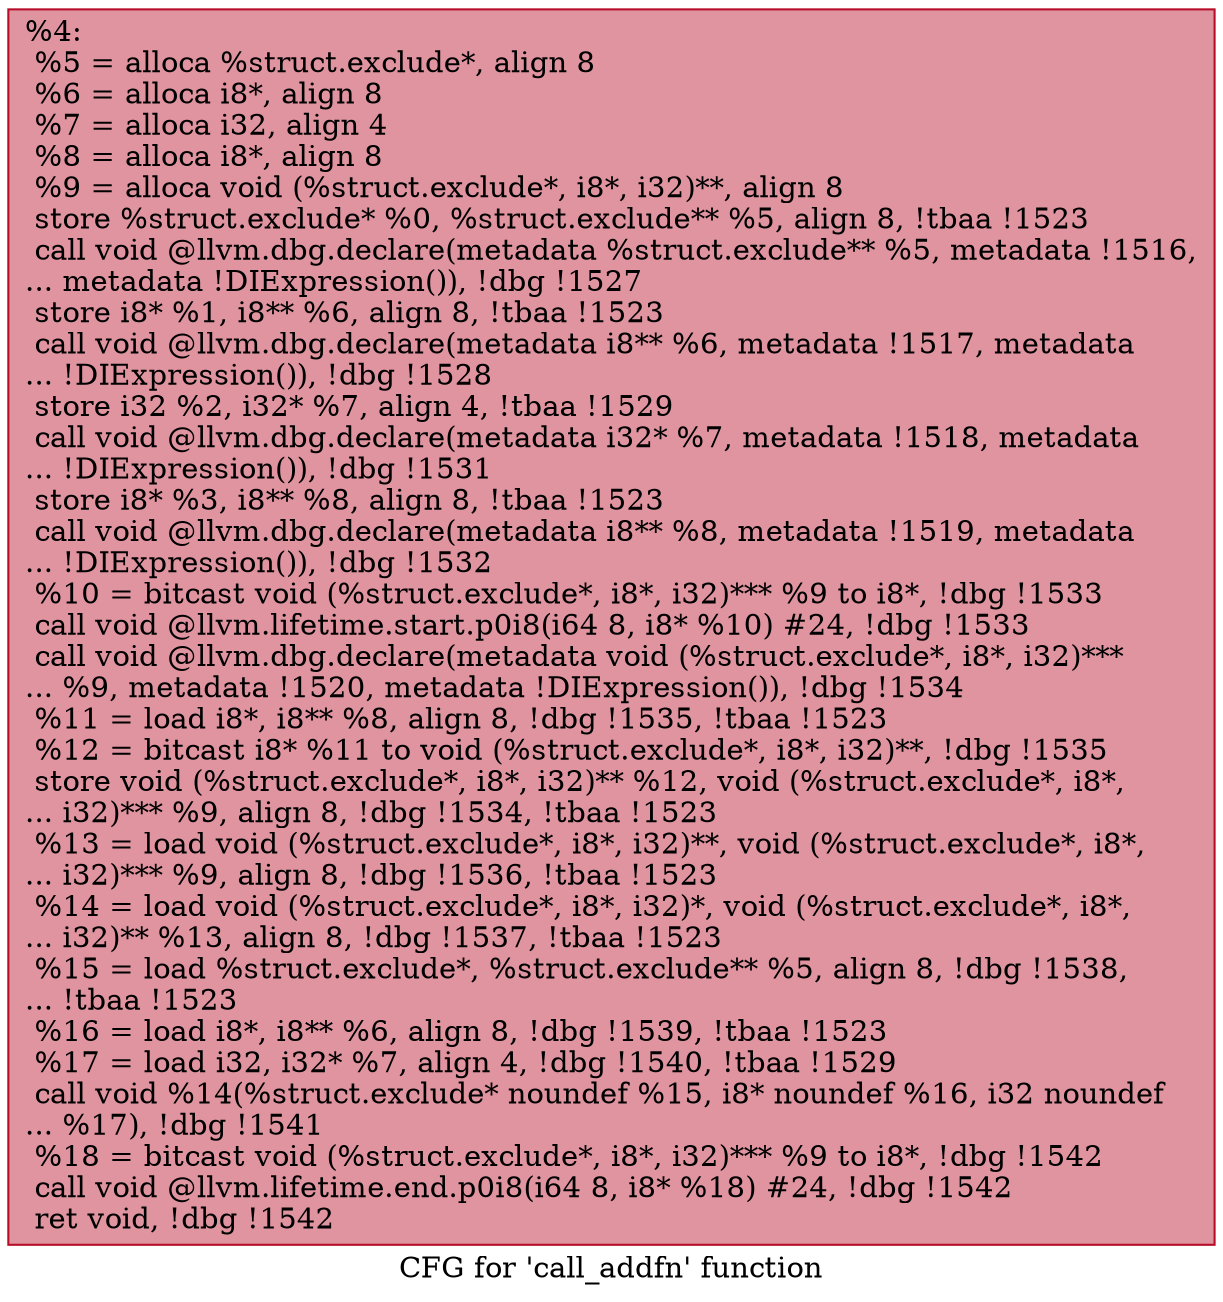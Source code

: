 digraph "CFG for 'call_addfn' function" {
	label="CFG for 'call_addfn' function";

	Node0x23ba090 [shape=record,color="#b70d28ff", style=filled, fillcolor="#b70d2870",label="{%4:\l  %5 = alloca %struct.exclude*, align 8\l  %6 = alloca i8*, align 8\l  %7 = alloca i32, align 4\l  %8 = alloca i8*, align 8\l  %9 = alloca void (%struct.exclude*, i8*, i32)**, align 8\l  store %struct.exclude* %0, %struct.exclude** %5, align 8, !tbaa !1523\l  call void @llvm.dbg.declare(metadata %struct.exclude** %5, metadata !1516,\l... metadata !DIExpression()), !dbg !1527\l  store i8* %1, i8** %6, align 8, !tbaa !1523\l  call void @llvm.dbg.declare(metadata i8** %6, metadata !1517, metadata\l... !DIExpression()), !dbg !1528\l  store i32 %2, i32* %7, align 4, !tbaa !1529\l  call void @llvm.dbg.declare(metadata i32* %7, metadata !1518, metadata\l... !DIExpression()), !dbg !1531\l  store i8* %3, i8** %8, align 8, !tbaa !1523\l  call void @llvm.dbg.declare(metadata i8** %8, metadata !1519, metadata\l... !DIExpression()), !dbg !1532\l  %10 = bitcast void (%struct.exclude*, i8*, i32)*** %9 to i8*, !dbg !1533\l  call void @llvm.lifetime.start.p0i8(i64 8, i8* %10) #24, !dbg !1533\l  call void @llvm.dbg.declare(metadata void (%struct.exclude*, i8*, i32)***\l... %9, metadata !1520, metadata !DIExpression()), !dbg !1534\l  %11 = load i8*, i8** %8, align 8, !dbg !1535, !tbaa !1523\l  %12 = bitcast i8* %11 to void (%struct.exclude*, i8*, i32)**, !dbg !1535\l  store void (%struct.exclude*, i8*, i32)** %12, void (%struct.exclude*, i8*,\l... i32)*** %9, align 8, !dbg !1534, !tbaa !1523\l  %13 = load void (%struct.exclude*, i8*, i32)**, void (%struct.exclude*, i8*,\l... i32)*** %9, align 8, !dbg !1536, !tbaa !1523\l  %14 = load void (%struct.exclude*, i8*, i32)*, void (%struct.exclude*, i8*,\l... i32)** %13, align 8, !dbg !1537, !tbaa !1523\l  %15 = load %struct.exclude*, %struct.exclude** %5, align 8, !dbg !1538,\l... !tbaa !1523\l  %16 = load i8*, i8** %6, align 8, !dbg !1539, !tbaa !1523\l  %17 = load i32, i32* %7, align 4, !dbg !1540, !tbaa !1529\l  call void %14(%struct.exclude* noundef %15, i8* noundef %16, i32 noundef\l... %17), !dbg !1541\l  %18 = bitcast void (%struct.exclude*, i8*, i32)*** %9 to i8*, !dbg !1542\l  call void @llvm.lifetime.end.p0i8(i64 8, i8* %18) #24, !dbg !1542\l  ret void, !dbg !1542\l}"];
}
